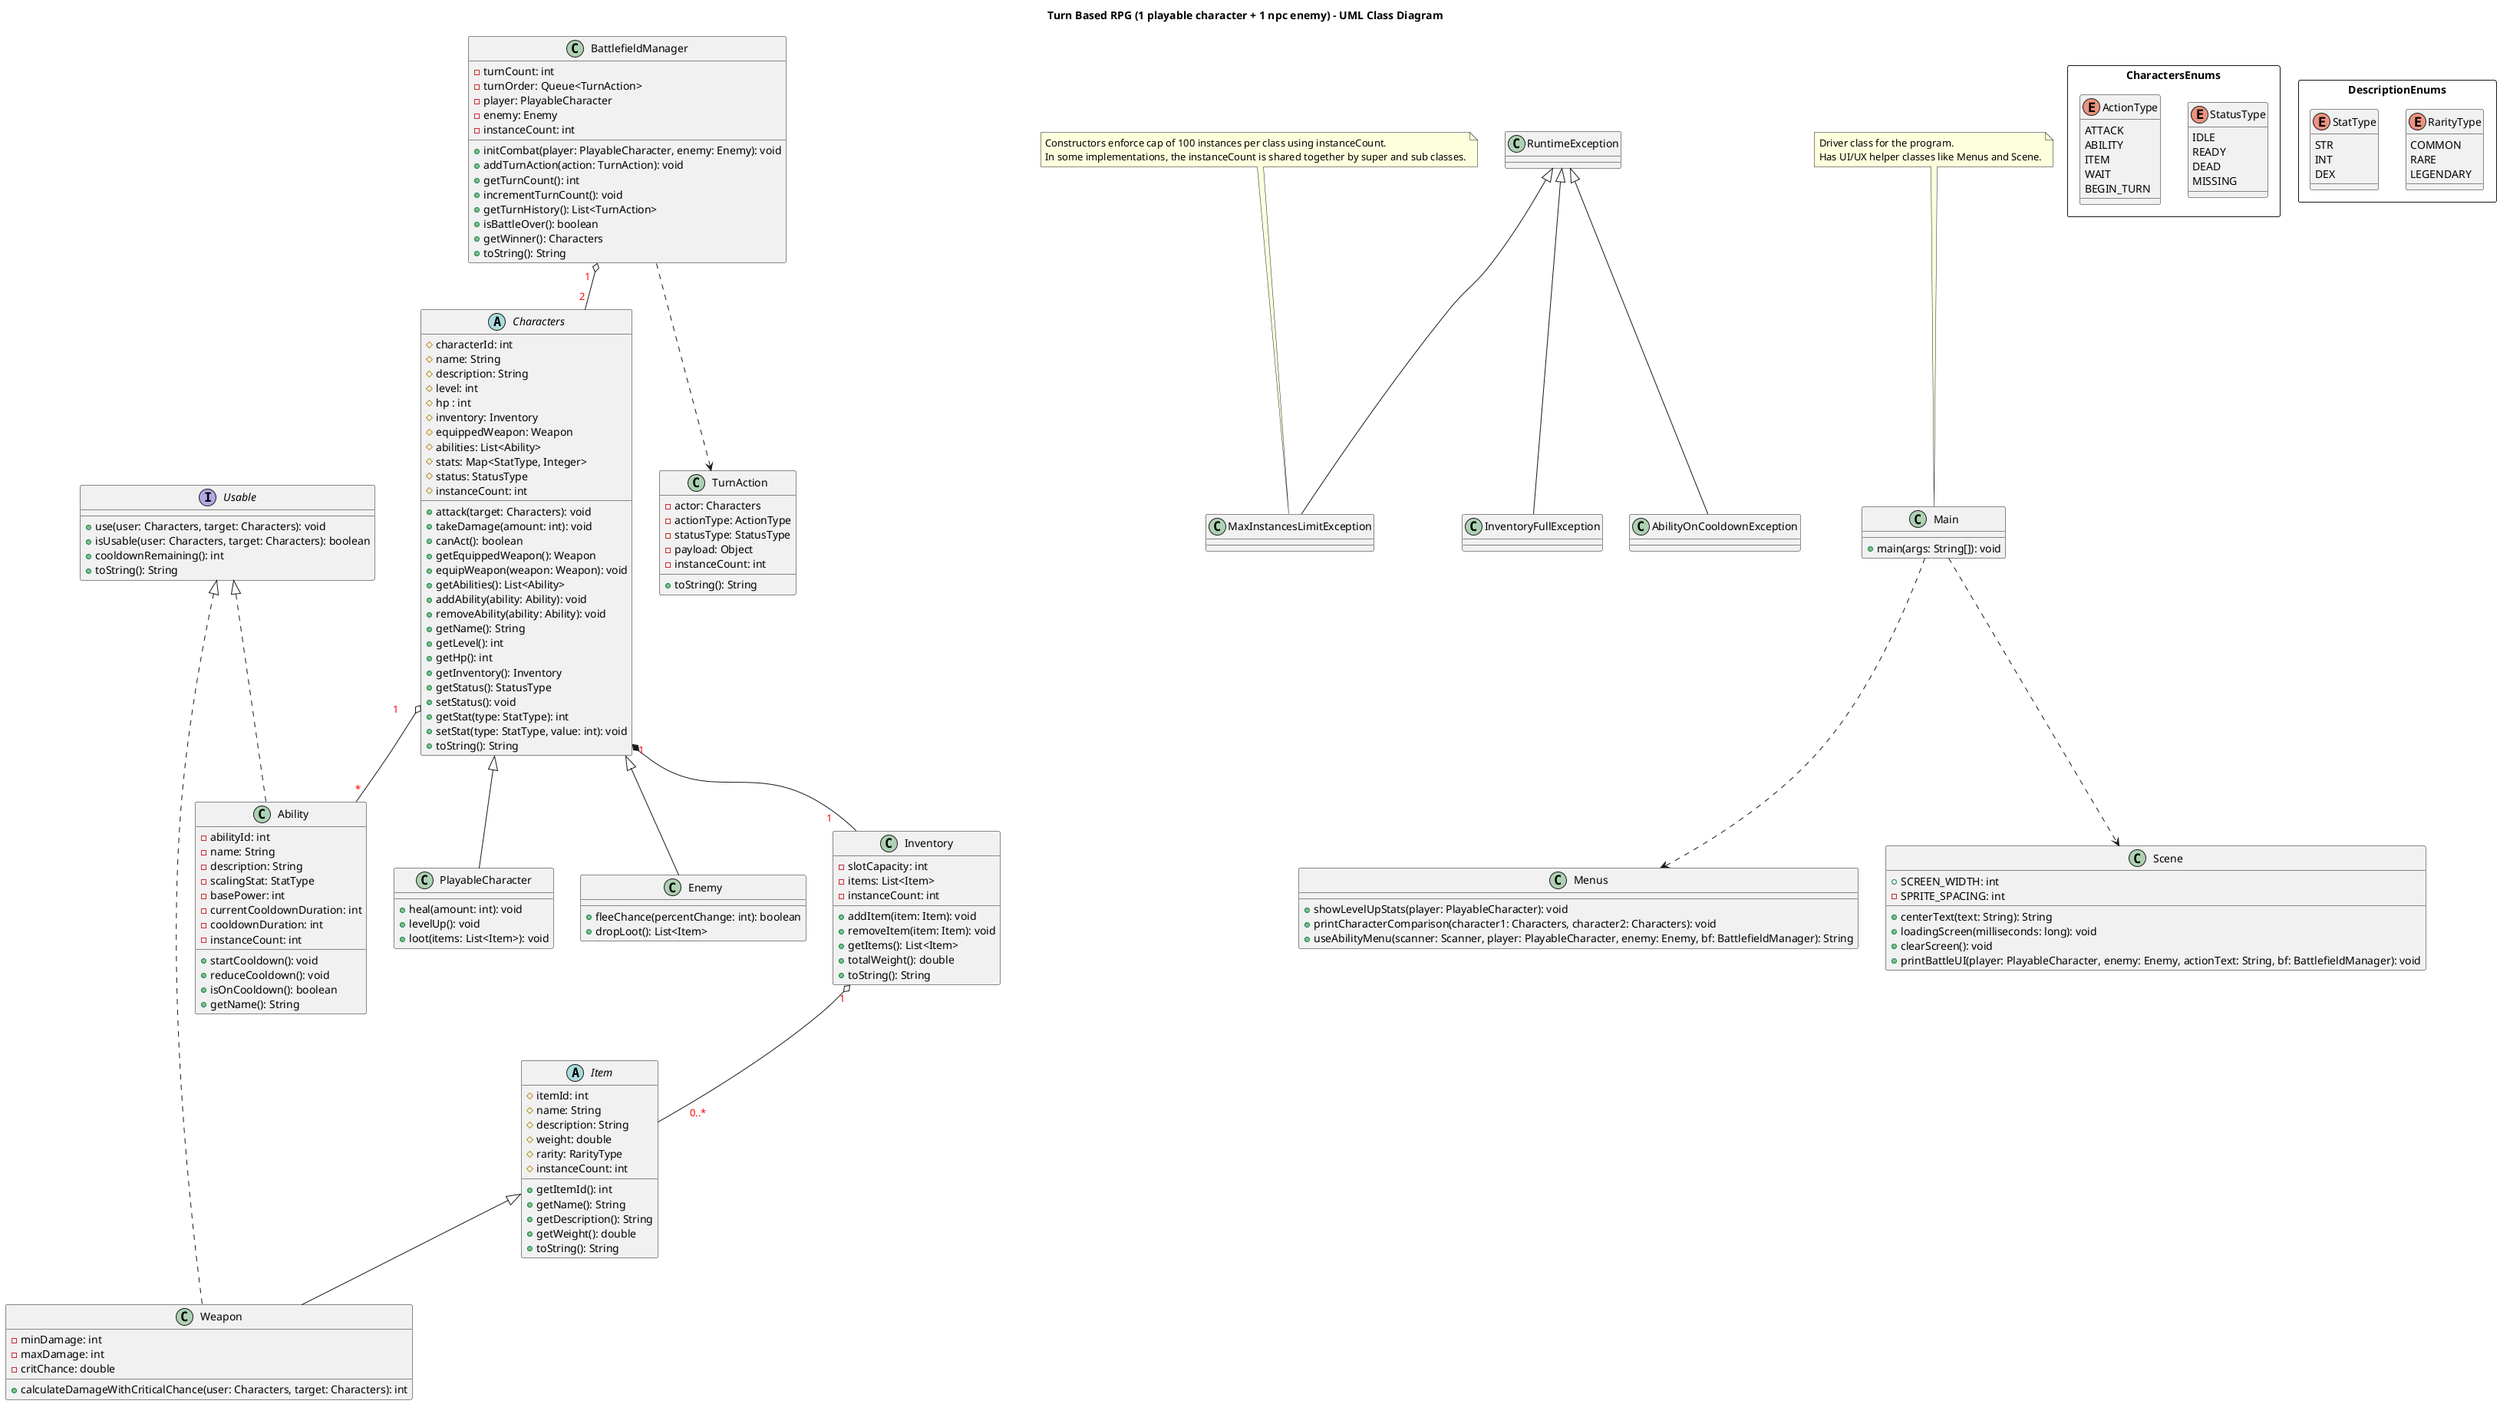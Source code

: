 @startuml
title Turn Based RPG (1 playable character + 1 npc enemy) - UML Class Diagram

' @Enums
rectangle CharactersEnums {
    enum StatusType {
        IDLE
        READY
        DEAD
        MISSING
    }
    enum ActionType {
        ATTACK
        ABILITY
        ITEM
        WAIT
        BEGIN_TURN
    }
}
rectangle DescriptionEnums {
    enum RarityType {
        COMMON
        RARE
        LEGENDARY
    }
    enum StatType {
        STR
        INT
        DEX
    }
}

' @Interfaces
interface Usable {
    +use(user: Characters, target: Characters): void
    +isUsable(user: Characters, target: Characters): boolean
    +cooldownRemaining(): int
    +toString(): String
}

' @Exceptions
class MaxInstancesLimitException extends RuntimeException
class InventoryFullException extends RuntimeException
class AbilityOnCooldownException extends RuntimeException

' @Characters
abstract class Characters {
    # characterId: int
    # name: String
    # description: String
    # level: int
    # hp : int
    # inventory: Inventory
    # equippedWeapon: Weapon
    # abilities: List<Ability>
    # stats: Map<StatType, Integer>
    # status: StatusType
    # instanceCount: int

    + attack(target: Characters): void
    + takeDamage(amount: int): void
    + canAct(): boolean
    + getEquippedWeapon(): Weapon
    + equipWeapon(weapon: Weapon): void
    + getAbilities(): List<Ability>
    + addAbility(ability: Ability): void
    + removeAbility(ability: Ability): void
    + getName(): String
    + getLevel(): int
    + getHp(): int
    + getInventory(): Inventory
    + getStatus(): StatusType
    + setStatus(): void
    + getStat(type: StatType): int
    + setStat(type: StatType, value: int): void
    + toString(): String
}
class PlayableCharacter extends Characters {
    +heal(amount: int): void
    +levelUp(): void
    +loot(items: List<Item>): void
}
class Enemy extends Characters {
    +fleeChance(percentChange: int): boolean
    +dropLoot(): List<Item>
}

' @Inventory, Items, Weapons, and Abilities
class Inventory {
    -slotCapacity: int
    -items: List<Item>
    -instanceCount: int

    +addItem(item: Item): void
    +removeItem(item: Item): void
    +getItems(): List<Item>
    +totalWeight(): double
    +toString(): String
}
abstract class Item {
    #itemId: int
    #name: String
    #description: String
    #weight: double
    #rarity: RarityType
    #instanceCount: int

    +getItemId(): int
    +getName(): String
    +getDescription(): String
    +getWeight(): double
    +toString(): String
}
class Weapon extends Item implements Usable {
    -minDamage: int
    -maxDamage: int
    -critChance: double

    +calculateDamageWithCriticalChance(user: Characters, target: Characters): int
}
class Ability implements Usable {
    -abilityId: int
    -name: String
    -description: String
    -scalingStat: StatType
    -basePower: int
    -currentCooldownDuration: int
    -cooldownDuration: int
    -instanceCount: int

    +startCooldown(): void
    +reduceCooldown(): void
    +isOnCooldown(): boolean
    +getName(): String
}

' @BattleFieldManager and TurnAction
class BattlefieldManager {
    -turnCount: int
    -turnOrder: Queue<TurnAction>
    -player: PlayableCharacter
    -enemy: Enemy
    -instanceCount: int

    +initCombat(player: PlayableCharacter, enemy: Enemy): void
    +addTurnAction(action: TurnAction): void
    +getTurnCount(): int
    +incrementTurnCount(): void
    +getTurnHistory(): List<TurnAction>
    +isBattleOver(): boolean
    +getWinner(): Characters
    +toString(): String
}
class TurnAction {
    -actor: Characters
    -actionType: ActionType
    -statusType: StatusType
    -payload: Object
    -instanceCount: int

    +toString(): String
}
' @UI/UX classes
class Main {
    +main(args: String[]): void
}
class Menus {
    +showLevelUpStats(player: PlayableCharacter): void
    +printCharacterComparison(character1: Characters, character2: Characters): void
    +useAbilityMenu(scanner: Scanner, player: PlayableCharacter, enemy: Enemy, bf: BattlefieldManager): String
}
class Scene {
    +SCREEN_WIDTH: int
    -SPRITE_SPACING: int

    +centerText(text: String): String
    +loadingScreen(milliseconds: long): void
    +clearScreen(): void
    +printBattleUI(player: PlayableCharacter, enemy: Enemy, actionText: String, bf: BattlefieldManager): void
}


' @Relationships
Characters "<color:red>1</color>" *-- "<color:red>1       </color>" Inventory
Characters "<color:red>1      </color>" o-- "<color:red>*</color>" Ability

Inventory "<color:red>  1</color>" o-- "<color:red>          0..*</color>" Item

BattlefieldManager "<color:red>1  </color>" o-- "<color:red>2 </color>" Characters
BattlefieldManager ..> TurnAction
Main ..> Menus
Main ..> Scene


note top of MaxInstancesLimitException
Constructors enforce cap of 100 instances per class using instanceCount.
In some implementations, the instanceCount is shared together by super and sub classes.
end note

note top of Main
Driver class for the program.
Has UI/UX helper classes like Menus and Scene.
end note

@enduml
